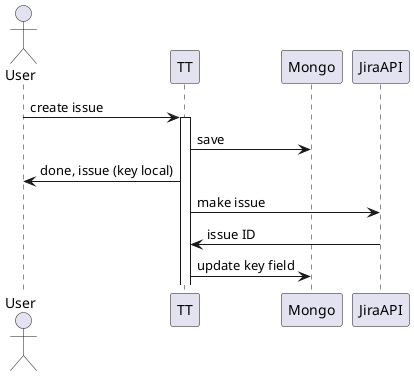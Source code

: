 @startuml
actor User
User -> TT: create issue
activate TT
TT -> Mongo: save
TT -> User: done, issue (key local)
TT -> JiraAPI: make issue
JiraAPI -> TT: issue ID
TT -> Mongo: update key field
@enduml
